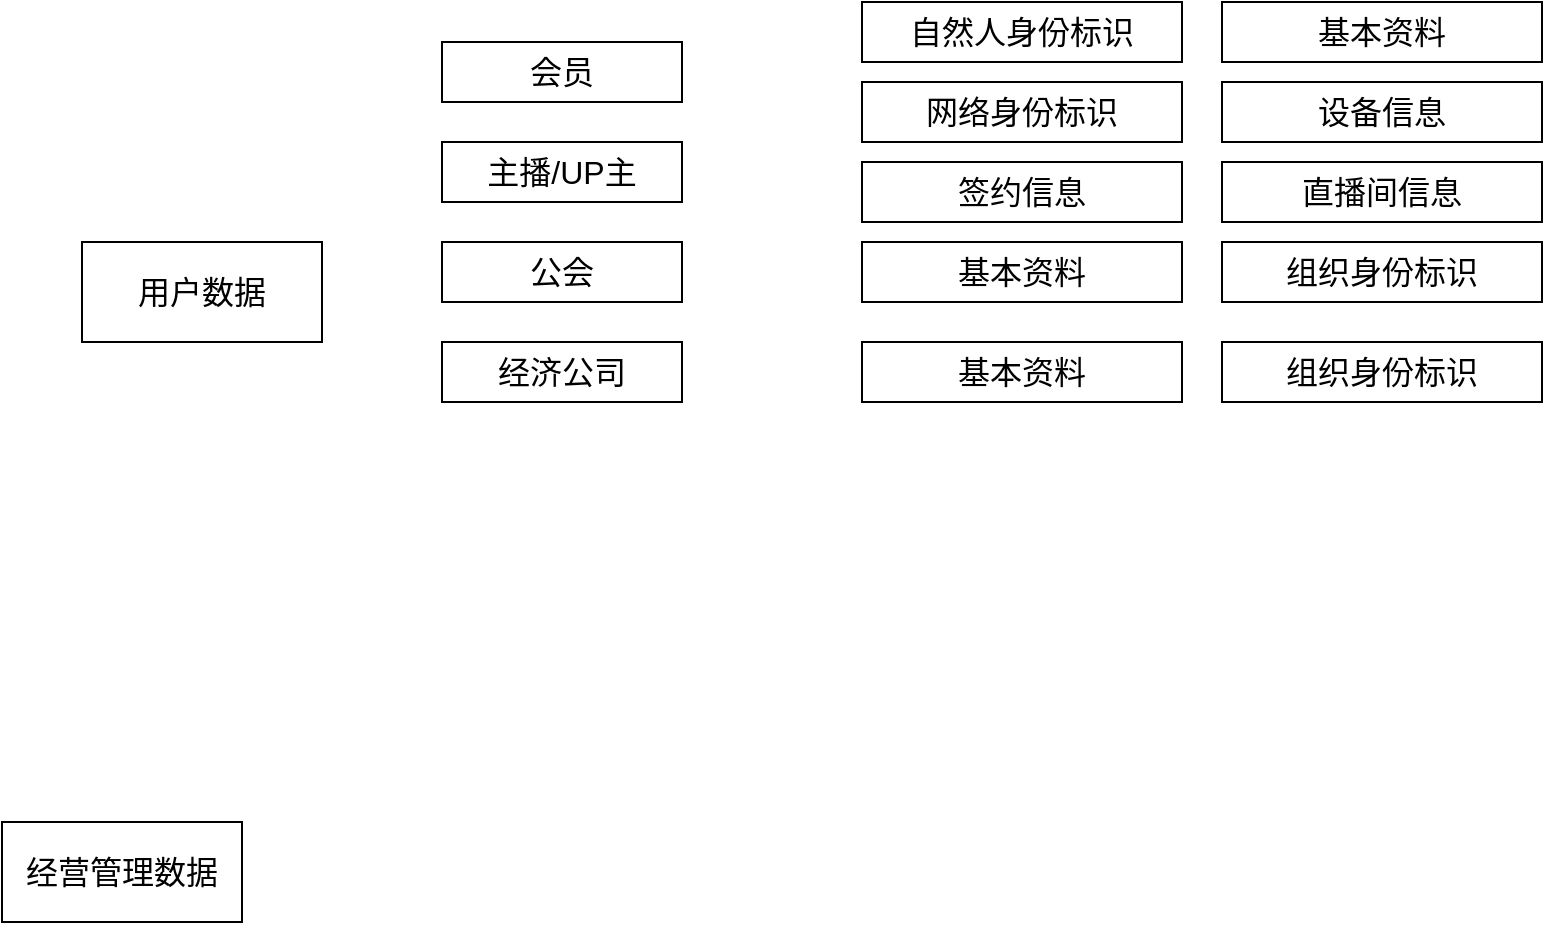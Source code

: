 <mxfile version="17.4.6" type="github">
  <diagram id="prtHgNgQTEPvFCAcTncT" name="Page-1">
    <mxGraphModel dx="2249" dy="794" grid="1" gridSize="10" guides="1" tooltips="1" connect="1" arrows="1" fold="1" page="1" pageScale="1" pageWidth="827" pageHeight="1169" math="0" shadow="0">
      <root>
        <mxCell id="0" />
        <mxCell id="1" parent="0" />
        <mxCell id="5VGHJNEPMofT7HZ-4ChQ-2" value="&lt;font style=&quot;font-size: 16px&quot;&gt;经营管理数据&lt;/font&gt;" style="rounded=0;whiteSpace=wrap;html=1;" vertex="1" parent="1">
          <mxGeometry x="-140" y="490" width="120" height="50" as="geometry" />
        </mxCell>
        <mxCell id="5VGHJNEPMofT7HZ-4ChQ-3" value="&lt;font style=&quot;font-size: 16px&quot;&gt;用户数据&lt;/font&gt;" style="rounded=0;whiteSpace=wrap;html=1;" vertex="1" parent="1">
          <mxGeometry x="-100" y="200" width="120" height="50" as="geometry" />
        </mxCell>
        <mxCell id="5VGHJNEPMofT7HZ-4ChQ-4" value="&lt;font style=&quot;font-size: 16px&quot;&gt;会员&lt;br&gt;&lt;/font&gt;" style="rounded=0;whiteSpace=wrap;html=1;" vertex="1" parent="1">
          <mxGeometry x="80" y="100" width="120" height="30" as="geometry" />
        </mxCell>
        <mxCell id="5VGHJNEPMofT7HZ-4ChQ-5" value="&lt;font style=&quot;font-size: 16px&quot;&gt;主播/UP主&lt;br&gt;&lt;/font&gt;" style="rounded=0;whiteSpace=wrap;html=1;" vertex="1" parent="1">
          <mxGeometry x="80" y="150" width="120" height="30" as="geometry" />
        </mxCell>
        <mxCell id="5VGHJNEPMofT7HZ-4ChQ-6" value="&lt;font style=&quot;font-size: 16px&quot;&gt;公会&lt;br&gt;&lt;/font&gt;" style="rounded=0;whiteSpace=wrap;html=1;" vertex="1" parent="1">
          <mxGeometry x="80" y="200" width="120" height="30" as="geometry" />
        </mxCell>
        <mxCell id="5VGHJNEPMofT7HZ-4ChQ-7" value="&lt;font style=&quot;font-size: 16px&quot;&gt;经济公司&lt;br&gt;&lt;/font&gt;" style="rounded=0;whiteSpace=wrap;html=1;" vertex="1" parent="1">
          <mxGeometry x="80" y="250" width="120" height="30" as="geometry" />
        </mxCell>
        <mxCell id="5VGHJNEPMofT7HZ-4ChQ-8" value="&lt;font style=&quot;font-size: 16px&quot;&gt;自然人身份标识&lt;br&gt;&lt;/font&gt;" style="rounded=0;whiteSpace=wrap;html=1;" vertex="1" parent="1">
          <mxGeometry x="290" y="80" width="160" height="30" as="geometry" />
        </mxCell>
        <mxCell id="5VGHJNEPMofT7HZ-4ChQ-9" value="&lt;font style=&quot;font-size: 16px&quot;&gt;基本资料&lt;br&gt;&lt;/font&gt;" style="rounded=0;whiteSpace=wrap;html=1;" vertex="1" parent="1">
          <mxGeometry x="470" y="80" width="160" height="30" as="geometry" />
        </mxCell>
        <mxCell id="5VGHJNEPMofT7HZ-4ChQ-10" value="&lt;font style=&quot;font-size: 16px&quot;&gt;网络身份标识&lt;br&gt;&lt;/font&gt;" style="rounded=0;whiteSpace=wrap;html=1;" vertex="1" parent="1">
          <mxGeometry x="290" y="120" width="160" height="30" as="geometry" />
        </mxCell>
        <mxCell id="5VGHJNEPMofT7HZ-4ChQ-11" value="&lt;font style=&quot;font-size: 16px&quot;&gt;设备信息&lt;br&gt;&lt;/font&gt;" style="rounded=0;whiteSpace=wrap;html=1;" vertex="1" parent="1">
          <mxGeometry x="470" y="120" width="160" height="30" as="geometry" />
        </mxCell>
        <mxCell id="5VGHJNEPMofT7HZ-4ChQ-12" value="&lt;font style=&quot;font-size: 16px&quot;&gt;签约信息&lt;br&gt;&lt;/font&gt;" style="rounded=0;whiteSpace=wrap;html=1;" vertex="1" parent="1">
          <mxGeometry x="290" y="160" width="160" height="30" as="geometry" />
        </mxCell>
        <mxCell id="5VGHJNEPMofT7HZ-4ChQ-13" value="&lt;font style=&quot;font-size: 16px&quot;&gt;直播间信息&lt;br&gt;&lt;/font&gt;" style="rounded=0;whiteSpace=wrap;html=1;" vertex="1" parent="1">
          <mxGeometry x="470" y="160" width="160" height="30" as="geometry" />
        </mxCell>
        <mxCell id="5VGHJNEPMofT7HZ-4ChQ-14" value="&lt;font style=&quot;font-size: 16px&quot;&gt;基本资料&lt;br&gt;&lt;/font&gt;" style="rounded=0;whiteSpace=wrap;html=1;" vertex="1" parent="1">
          <mxGeometry x="290" y="200" width="160" height="30" as="geometry" />
        </mxCell>
        <mxCell id="5VGHJNEPMofT7HZ-4ChQ-15" value="&lt;font style=&quot;font-size: 16px&quot;&gt;组织身份标识&lt;br&gt;&lt;/font&gt;" style="rounded=0;whiteSpace=wrap;html=1;" vertex="1" parent="1">
          <mxGeometry x="470" y="200" width="160" height="30" as="geometry" />
        </mxCell>
        <mxCell id="5VGHJNEPMofT7HZ-4ChQ-16" value="&lt;font style=&quot;font-size: 16px&quot;&gt;基本资料&lt;br&gt;&lt;/font&gt;" style="rounded=0;whiteSpace=wrap;html=1;" vertex="1" parent="1">
          <mxGeometry x="290" y="250" width="160" height="30" as="geometry" />
        </mxCell>
        <mxCell id="5VGHJNEPMofT7HZ-4ChQ-17" value="&lt;font style=&quot;font-size: 16px&quot;&gt;组织身份标识&lt;br&gt;&lt;/font&gt;" style="rounded=0;whiteSpace=wrap;html=1;" vertex="1" parent="1">
          <mxGeometry x="470" y="250" width="160" height="30" as="geometry" />
        </mxCell>
      </root>
    </mxGraphModel>
  </diagram>
</mxfile>
